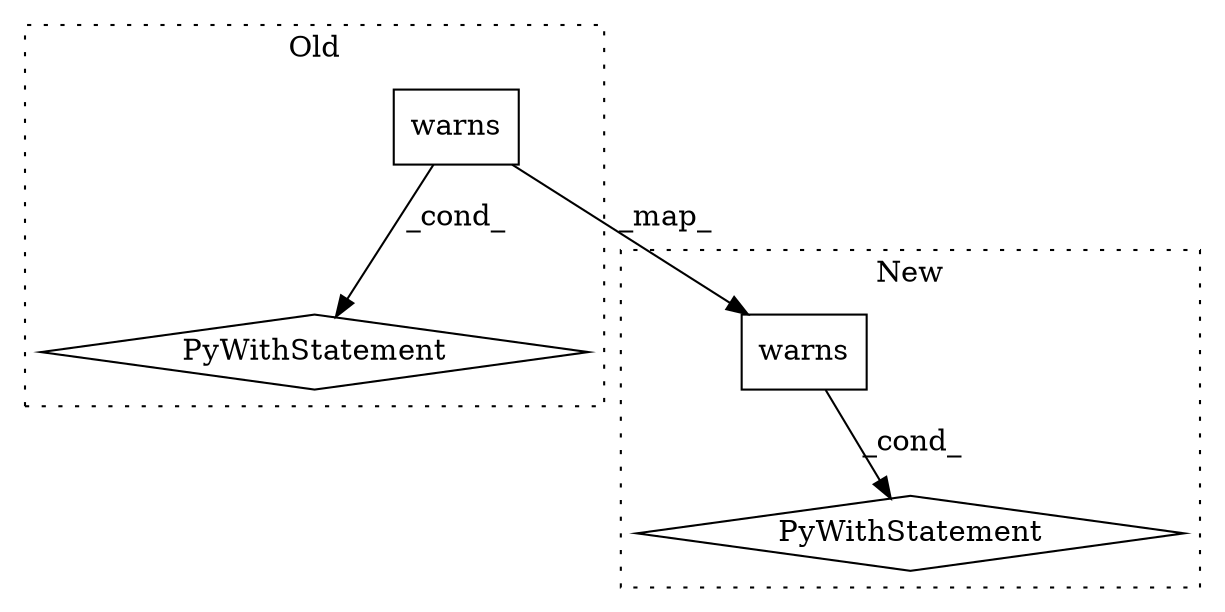 digraph G {
subgraph cluster0 {
1 [label="warns" a="32" s="3028,3059" l="6,1" shape="box"];
3 [label="PyWithStatement" a="104" s="3011,3060" l="10,2" shape="diamond"];
label = "Old";
style="dotted";
}
subgraph cluster1 {
2 [label="warns" a="32" s="3047,3078" l="6,1" shape="box"];
4 [label="PyWithStatement" a="104" s="3030,3079" l="10,2" shape="diamond"];
label = "New";
style="dotted";
}
1 -> 2 [label="_map_"];
1 -> 3 [label="_cond_"];
2 -> 4 [label="_cond_"];
}